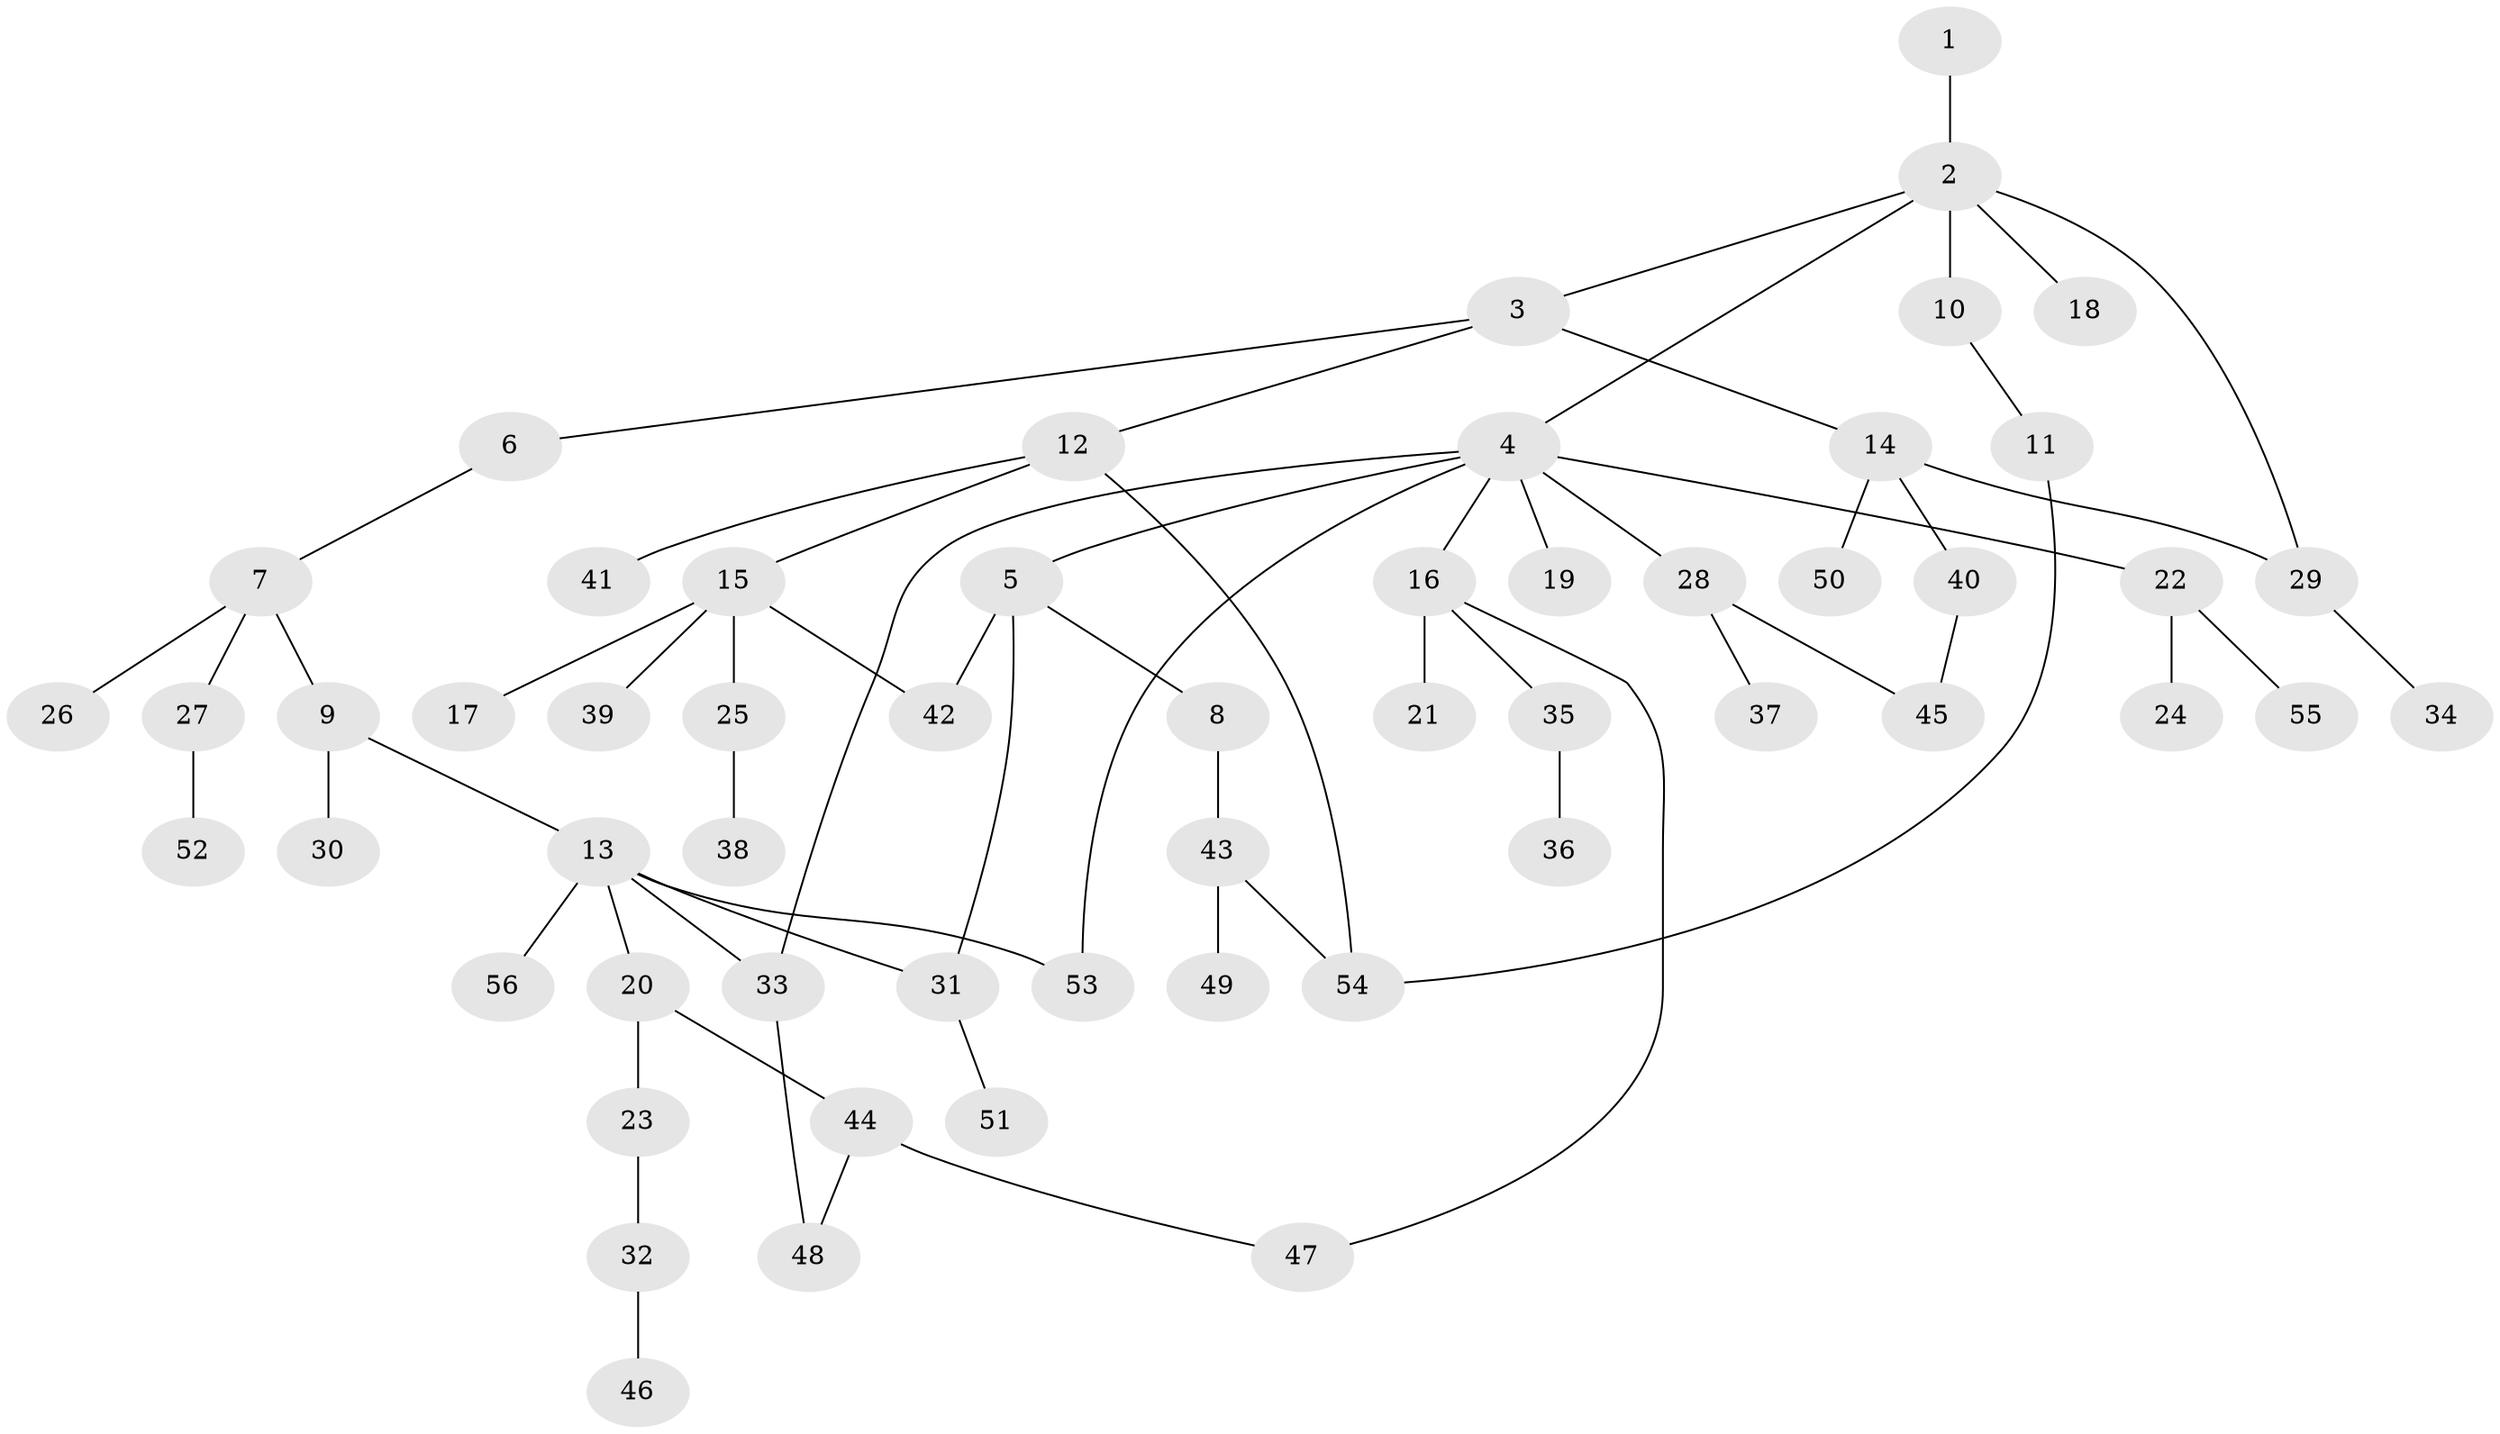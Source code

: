 // Generated by graph-tools (version 1.1) at 2025/13/03/09/25 04:13:20]
// undirected, 56 vertices, 65 edges
graph export_dot {
graph [start="1"]
  node [color=gray90,style=filled];
  1;
  2;
  3;
  4;
  5;
  6;
  7;
  8;
  9;
  10;
  11;
  12;
  13;
  14;
  15;
  16;
  17;
  18;
  19;
  20;
  21;
  22;
  23;
  24;
  25;
  26;
  27;
  28;
  29;
  30;
  31;
  32;
  33;
  34;
  35;
  36;
  37;
  38;
  39;
  40;
  41;
  42;
  43;
  44;
  45;
  46;
  47;
  48;
  49;
  50;
  51;
  52;
  53;
  54;
  55;
  56;
  1 -- 2;
  2 -- 3;
  2 -- 4;
  2 -- 10;
  2 -- 18;
  2 -- 29;
  3 -- 6;
  3 -- 12;
  3 -- 14;
  4 -- 5;
  4 -- 16;
  4 -- 19;
  4 -- 22;
  4 -- 28;
  4 -- 33;
  4 -- 53;
  5 -- 8;
  5 -- 31;
  5 -- 42;
  6 -- 7;
  7 -- 9;
  7 -- 26;
  7 -- 27;
  8 -- 43;
  9 -- 13;
  9 -- 30;
  10 -- 11;
  11 -- 54;
  12 -- 15;
  12 -- 41;
  12 -- 54;
  13 -- 20;
  13 -- 31;
  13 -- 53;
  13 -- 56;
  13 -- 33;
  14 -- 29;
  14 -- 40;
  14 -- 50;
  15 -- 17;
  15 -- 25;
  15 -- 39;
  15 -- 42;
  16 -- 21;
  16 -- 35;
  16 -- 47;
  20 -- 23;
  20 -- 44;
  22 -- 24;
  22 -- 55;
  23 -- 32;
  25 -- 38;
  27 -- 52;
  28 -- 37;
  28 -- 45;
  29 -- 34;
  31 -- 51;
  32 -- 46;
  33 -- 48;
  35 -- 36;
  40 -- 45;
  43 -- 49;
  43 -- 54;
  44 -- 47;
  44 -- 48;
}
